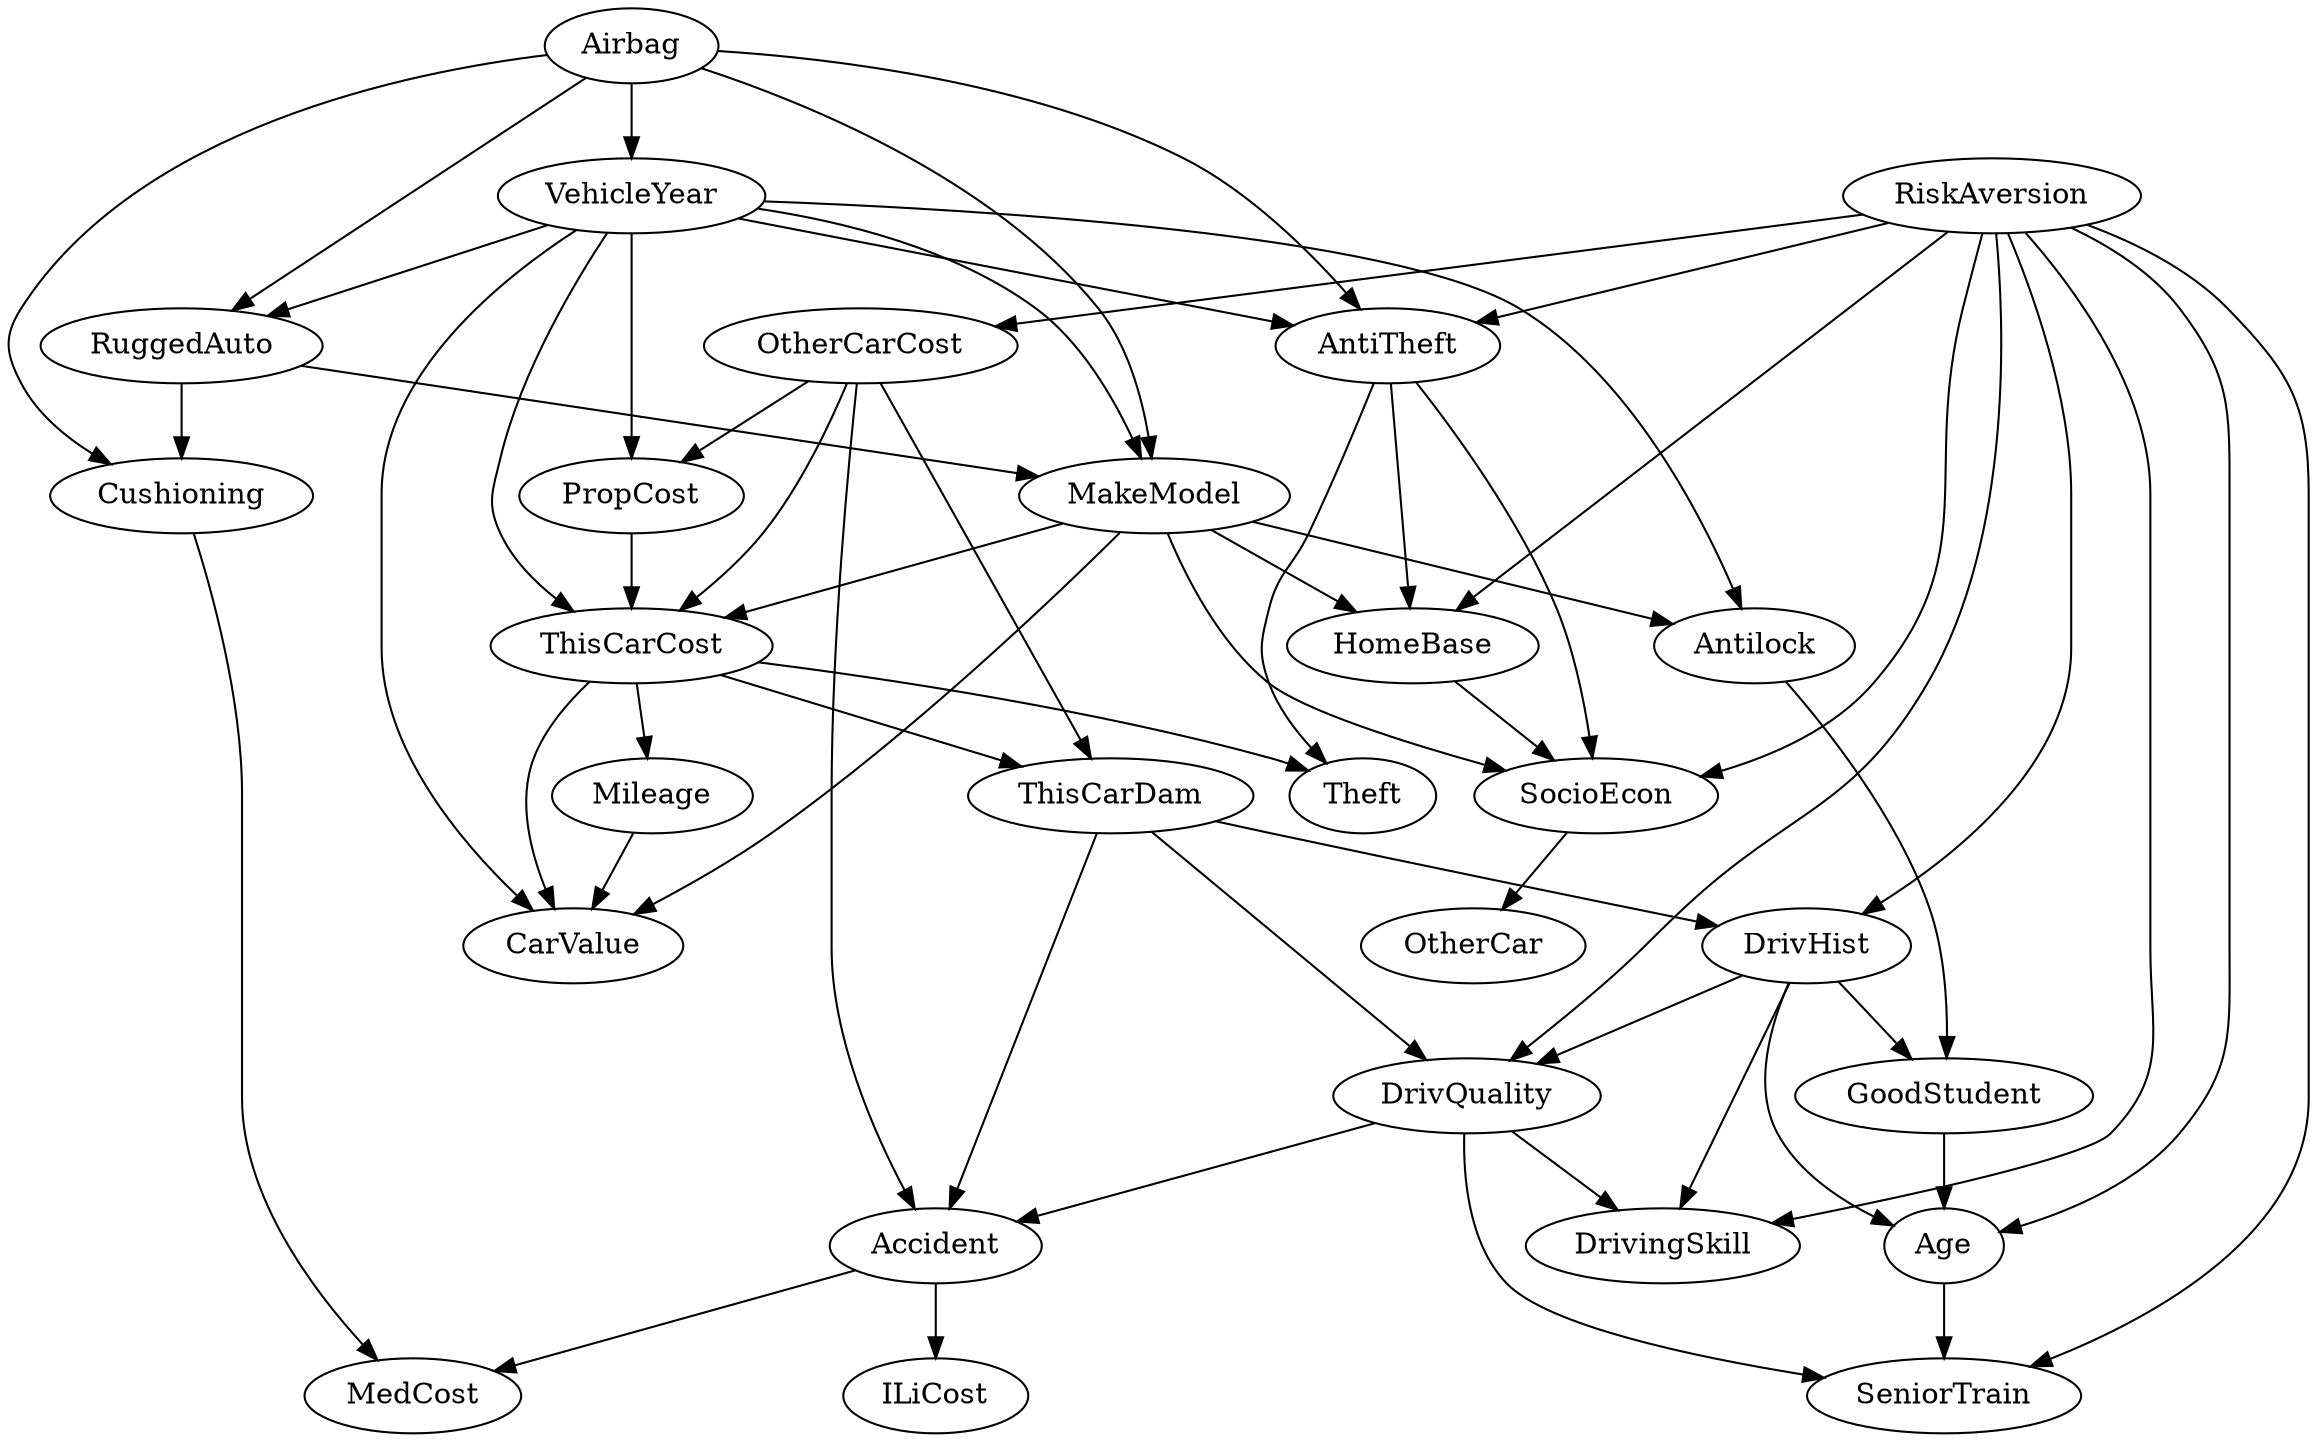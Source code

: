 digraph G {
    "RiskAversion" -> "DrivHist";
    "ThisCarDam" -> "DrivHist";
    "VehicleYear" -> "RuggedAuto";
    "Airbag" -> "RuggedAuto";
    "RiskAversion" -> "HomeBase";
    "MakeModel" -> "HomeBase";
    "AntiTheft" -> "HomeBase";
    "VehicleYear" -> "Antilock";
    "MakeModel" -> "Antilock";
    "ThisCarCost" -> "ThisCarDam";
    "OtherCarCost" -> "ThisCarDam";
    "VehicleYear" -> "ThisCarCost";
    "MakeModel" -> "ThisCarCost";
    "PropCost" -> "ThisCarCost";
    "OtherCarCost" -> "ThisCarCost";
    "RiskAversion" -> "DrivQuality";
    "ThisCarDam" -> "DrivQuality";
    "DrivHist" -> "DrivQuality";
    "ThisCarCost" -> "Theft";
    "AntiTheft" -> "Theft";
    "RiskAversion" -> "SocioEcon";
    "MakeModel" -> "SocioEcon";
    "HomeBase" -> "SocioEcon";
    "AntiTheft" -> "SocioEcon";
    "VehicleYear" -> "MakeModel";
    "RuggedAuto" -> "MakeModel";
    "Airbag" -> "MakeModel";
    "VehicleYear" -> "PropCost";
    "OtherCarCost" -> "PropCost";
    "RuggedAuto" -> "Cushioning";
    "Airbag" -> "Cushioning";
    "VehicleYear" -> "CarValue";
    "MakeModel" -> "CarValue";
    "Mileage" -> "CarValue";
    "ThisCarCost" -> "CarValue";
    "RiskAversion" -> "OtherCarCost";
    "Accident" -> "MedCost";
    "Cushioning" -> "MedCost";
    "Age" -> "SeniorTrain";
    "RiskAversion" -> "SeniorTrain";
    "DrivQuality" -> "SeniorTrain";
    "RiskAversion" -> "AntiTheft";
    "VehicleYear" -> "AntiTheft";
    "Airbag" -> "AntiTheft";
    "Airbag" -> "VehicleYear";
    "ThisCarCost" -> "Mileage";
    "Antilock" -> "GoodStudent";
    "DrivHist" -> "GoodStudent";
    "GoodStudent" -> "Age";
    "RiskAversion" -> "Age";
    "DrivHist" -> "Age";
    "RiskAversion" -> "DrivingSkill";
    "DrivQuality" -> "DrivingSkill";
    "DrivHist" -> "DrivingSkill";
    "Accident" -> "ILiCost";
    "SocioEcon" -> "OtherCar";
    "ThisCarDam" -> "Accident";
    "DrivQuality" -> "Accident";
    "OtherCarCost" -> "Accident";
}
